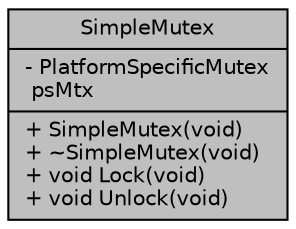 digraph "SimpleMutex"
{
 // LATEX_PDF_SIZE
  edge [fontname="Helvetica",fontsize="10",labelfontname="Helvetica",labelfontsize="10"];
  node [fontname="Helvetica",fontsize="10",shape=record];
  Node1 [label="{SimpleMutex\n|- PlatformSpecificMutex\l psMtx\l|+  SimpleMutex(void)\l+  ~SimpleMutex(void)\l+ void Lock(void)\l+ void Unlock(void)\l}",height=0.2,width=0.4,color="black", fillcolor="grey75", style="filled", fontcolor="black",tooltip=" "];
}
